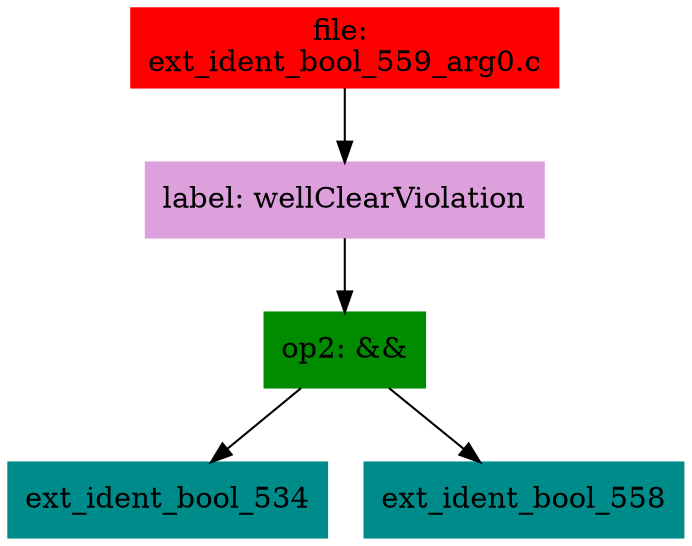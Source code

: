 digraph G {
node [shape=box]

0 [label="file: 
ext_ident_bool_559_arg0.c",color=red, style=filled]
1 [label="label: wellClearViolation",color=plum, style=filled]
0 -> 1
2 [label="op2: &&",color=green4, style=filled]
1 -> 2
3 [label="ext_ident_bool_534",color=cyan4, style=filled]
2 -> 3
1220 [label="ext_ident_bool_558",color=cyan4, style=filled]
2 -> 1220


}


